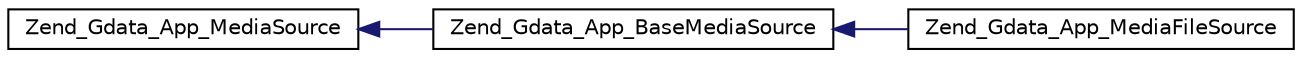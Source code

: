 digraph G
{
  edge [fontname="Helvetica",fontsize="10",labelfontname="Helvetica",labelfontsize="10"];
  node [fontname="Helvetica",fontsize="10",shape=record];
  rankdir="LR";
  Node1 [label="Zend_Gdata_App_MediaSource",height=0.2,width=0.4,color="black", fillcolor="white", style="filled",URL="$interface_zend___gdata___app___media_source.html"];
  Node1 -> Node2 [dir="back",color="midnightblue",fontsize="10",style="solid",fontname="Helvetica"];
  Node2 [label="Zend_Gdata_App_BaseMediaSource",height=0.2,width=0.4,color="black", fillcolor="white", style="filled",URL="$class_zend___gdata___app___base_media_source.html"];
  Node2 -> Node3 [dir="back",color="midnightblue",fontsize="10",style="solid",fontname="Helvetica"];
  Node3 [label="Zend_Gdata_App_MediaFileSource",height=0.2,width=0.4,color="black", fillcolor="white", style="filled",URL="$class_zend___gdata___app___media_file_source.html"];
}
